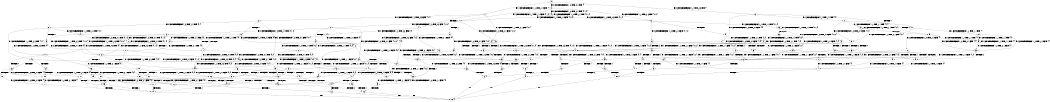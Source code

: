 digraph BCG {
size = "7, 10.5";
center = TRUE;
node [shape = circle];
0 [peripheries = 2];
0 -> 1 [label = "EX !1 !ATOMIC_EXCH_BRANCH (1, +1, TRUE, +1, 1, FALSE) !{}"];
0 -> 2 [label = "EX !2 !ATOMIC_EXCH_BRANCH (1, +0, TRUE, +0, 1, TRUE) !{}"];
0 -> 3 [label = "EX !0 !ATOMIC_EXCH_BRANCH (1, +1, TRUE, +0, 3, TRUE) !{}"];
1 -> 4 [label = "TERMINATE !1"];
1 -> 5 [label = "EX !2 !ATOMIC_EXCH_BRANCH (1, +0, TRUE, +0, 1, FALSE) !{0, 1}"];
1 -> 6 [label = "EX !0 !ATOMIC_EXCH_BRANCH (1, +1, TRUE, +0, 3, FALSE) !{0, 1}"];
2 -> 7 [label = "EX !1 !ATOMIC_EXCH_BRANCH (1, +1, TRUE, +1, 1, FALSE) !{0, 1, 2}"];
2 -> 8 [label = "EX !0 !ATOMIC_EXCH_BRANCH (1, +1, TRUE, +0, 3, TRUE) !{0, 1, 2}"];
2 -> 9 [label = "EX !2 !ATOMIC_EXCH_BRANCH (1, +0, TRUE, +0, 1, TRUE) !{0, 1, 2}"];
3 -> 10 [label = "TERMINATE !0"];
3 -> 11 [label = "EX !1 !ATOMIC_EXCH_BRANCH (1, +1, TRUE, +1, 1, TRUE) !{0}"];
3 -> 12 [label = "EX !2 !ATOMIC_EXCH_BRANCH (1, +0, TRUE, +0, 1, FALSE) !{0}"];
4 -> 13 [label = "EX !2 !ATOMIC_EXCH_BRANCH (1, +0, TRUE, +0, 1, FALSE) !{0}"];
4 -> 14 [label = "EX !0 !ATOMIC_EXCH_BRANCH (1, +1, TRUE, +0, 3, FALSE) !{0}"];
5 -> 15 [label = "TERMINATE !1"];
5 -> 16 [label = "TERMINATE !2"];
5 -> 17 [label = "EX !0 !ATOMIC_EXCH_BRANCH (1, +1, TRUE, +0, 3, TRUE) !{0, 1, 2}"];
6 -> 18 [label = "TERMINATE !1"];
6 -> 19 [label = "EX !2 !ATOMIC_EXCH_BRANCH (1, +0, TRUE, +0, 1, FALSE) !{0, 1}"];
6 -> 20 [label = "EX !0 !ATOMIC_EXCH_BRANCH (1, +0, TRUE, +1, 1, TRUE) !{0, 1}"];
7 -> 21 [label = "TERMINATE !1"];
7 -> 22 [label = "EX !0 !ATOMIC_EXCH_BRANCH (1, +1, TRUE, +0, 3, FALSE) !{0, 1, 2}"];
7 -> 23 [label = "EX !2 !ATOMIC_EXCH_BRANCH (1, +0, TRUE, +0, 1, FALSE) !{0, 1, 2}"];
8 -> 24 [label = "TERMINATE !0"];
8 -> 25 [label = "EX !1 !ATOMIC_EXCH_BRANCH (1, +1, TRUE, +1, 1, TRUE) !{0, 1, 2}"];
8 -> 26 [label = "EX !2 !ATOMIC_EXCH_BRANCH (1, +0, TRUE, +0, 1, FALSE) !{0, 1, 2}"];
9 -> 7 [label = "EX !1 !ATOMIC_EXCH_BRANCH (1, +1, TRUE, +1, 1, FALSE) !{0, 1, 2}"];
9 -> 8 [label = "EX !0 !ATOMIC_EXCH_BRANCH (1, +1, TRUE, +0, 3, TRUE) !{0, 1, 2}"];
9 -> 9 [label = "EX !2 !ATOMIC_EXCH_BRANCH (1, +0, TRUE, +0, 1, TRUE) !{0, 1, 2}"];
10 -> 27 [label = "EX !1 !ATOMIC_EXCH_BRANCH (1, +1, TRUE, +1, 1, TRUE) !{}"];
10 -> 28 [label = "EX !2 !ATOMIC_EXCH_BRANCH (1, +0, TRUE, +0, 1, FALSE) !{}"];
11 -> 29 [label = "TERMINATE !0"];
11 -> 30 [label = "EX !2 !ATOMIC_EXCH_BRANCH (1, +0, TRUE, +0, 1, FALSE) !{0, 1}"];
11 -> 31 [label = "EX !1 !ATOMIC_EXCH_BRANCH (1, +1, TRUE, +1, 1, TRUE) !{0, 1}"];
12 -> 32 [label = "TERMINATE !2"];
12 -> 33 [label = "TERMINATE !0"];
12 -> 17 [label = "EX !1 !ATOMIC_EXCH_BRANCH (1, +1, TRUE, +1, 1, FALSE) !{0, 1, 2}"];
13 -> 34 [label = "TERMINATE !2"];
13 -> 35 [label = "EX !0 !ATOMIC_EXCH_BRANCH (1, +1, TRUE, +0, 3, TRUE) !{0, 2}"];
14 -> 36 [label = "EX !2 !ATOMIC_EXCH_BRANCH (1, +0, TRUE, +0, 1, FALSE) !{0}"];
14 -> 37 [label = "EX !0 !ATOMIC_EXCH_BRANCH (1, +0, TRUE, +1, 1, TRUE) !{0}"];
15 -> 34 [label = "TERMINATE !2"];
15 -> 35 [label = "EX !0 !ATOMIC_EXCH_BRANCH (1, +1, TRUE, +0, 3, TRUE) !{0, 2}"];
16 -> 38 [label = "TERMINATE !1"];
16 -> 39 [label = "EX !0 !ATOMIC_EXCH_BRANCH (1, +1, TRUE, +0, 3, TRUE) !{0, 1}"];
17 -> 40 [label = "TERMINATE !1"];
17 -> 41 [label = "TERMINATE !2"];
17 -> 42 [label = "TERMINATE !0"];
18 -> 36 [label = "EX !2 !ATOMIC_EXCH_BRANCH (1, +0, TRUE, +0, 1, FALSE) !{0}"];
18 -> 37 [label = "EX !0 !ATOMIC_EXCH_BRANCH (1, +0, TRUE, +1, 1, TRUE) !{0}"];
19 -> 43 [label = "TERMINATE !1"];
19 -> 44 [label = "TERMINATE !2"];
19 -> 45 [label = "EX !0 !ATOMIC_EXCH_BRANCH (1, +0, TRUE, +1, 1, FALSE) !{0, 1, 2}"];
20 -> 46 [label = "TERMINATE !1"];
20 -> 47 [label = "EX !2 !ATOMIC_EXCH_BRANCH (1, +0, TRUE, +0, 1, TRUE) !{0, 1}"];
20 -> 48 [label = "EX !0 !ATOMIC_EXCH_BRANCH (1, +1, TRUE, +0, 3, TRUE) !{0, 1}"];
21 -> 49 [label = "EX !0 !ATOMIC_EXCH_BRANCH (1, +1, TRUE, +0, 3, FALSE) !{0, 2}"];
21 -> 50 [label = "EX !2 !ATOMIC_EXCH_BRANCH (1, +0, TRUE, +0, 1, FALSE) !{0, 2}"];
22 -> 51 [label = "TERMINATE !1"];
22 -> 52 [label = "EX !2 !ATOMIC_EXCH_BRANCH (1, +0, TRUE, +0, 1, FALSE) !{0, 1, 2}"];
22 -> 53 [label = "EX !0 !ATOMIC_EXCH_BRANCH (1, +0, TRUE, +1, 1, TRUE) !{0, 1, 2}"];
23 -> 15 [label = "TERMINATE !1"];
23 -> 16 [label = "TERMINATE !2"];
23 -> 17 [label = "EX !0 !ATOMIC_EXCH_BRANCH (1, +1, TRUE, +0, 3, TRUE) !{0, 1, 2}"];
24 -> 54 [label = "EX !1 !ATOMIC_EXCH_BRANCH (1, +1, TRUE, +1, 1, TRUE) !{1, 2}"];
24 -> 55 [label = "EX !2 !ATOMIC_EXCH_BRANCH (1, +0, TRUE, +0, 1, FALSE) !{1, 2}"];
25 -> 56 [label = "TERMINATE !0"];
25 -> 57 [label = "EX !2 !ATOMIC_EXCH_BRANCH (1, +0, TRUE, +0, 1, FALSE) !{0, 1, 2}"];
25 -> 25 [label = "EX !1 !ATOMIC_EXCH_BRANCH (1, +1, TRUE, +1, 1, TRUE) !{0, 1, 2}"];
26 -> 32 [label = "TERMINATE !2"];
26 -> 33 [label = "TERMINATE !0"];
26 -> 17 [label = "EX !1 !ATOMIC_EXCH_BRANCH (1, +1, TRUE, +1, 1, FALSE) !{0, 1, 2}"];
27 -> 58 [label = "EX !2 !ATOMIC_EXCH_BRANCH (1, +0, TRUE, +0, 1, FALSE) !{1}"];
27 -> 59 [label = "EX !1 !ATOMIC_EXCH_BRANCH (1, +1, TRUE, +1, 1, TRUE) !{1}"];
28 -> 60 [label = "TERMINATE !2"];
28 -> 61 [label = "EX !1 !ATOMIC_EXCH_BRANCH (1, +1, TRUE, +1, 1, FALSE) !{1, 2}"];
29 -> 58 [label = "EX !2 !ATOMIC_EXCH_BRANCH (1, +0, TRUE, +0, 1, FALSE) !{1}"];
29 -> 59 [label = "EX !1 !ATOMIC_EXCH_BRANCH (1, +1, TRUE, +1, 1, TRUE) !{1}"];
30 -> 62 [label = "TERMINATE !2"];
30 -> 63 [label = "TERMINATE !0"];
30 -> 17 [label = "EX !1 !ATOMIC_EXCH_BRANCH (1, +1, TRUE, +1, 1, FALSE) !{0, 1, 2}"];
31 -> 29 [label = "TERMINATE !0"];
31 -> 30 [label = "EX !2 !ATOMIC_EXCH_BRANCH (1, +0, TRUE, +0, 1, FALSE) !{0, 1}"];
31 -> 31 [label = "EX !1 !ATOMIC_EXCH_BRANCH (1, +1, TRUE, +1, 1, TRUE) !{0, 1}"];
32 -> 64 [label = "TERMINATE !0"];
32 -> 39 [label = "EX !1 !ATOMIC_EXCH_BRANCH (1, +1, TRUE, +1, 1, FALSE) !{0, 1}"];
33 -> 60 [label = "TERMINATE !2"];
33 -> 61 [label = "EX !1 !ATOMIC_EXCH_BRANCH (1, +1, TRUE, +1, 1, FALSE) !{1, 2}"];
34 -> 65 [label = "EX !0 !ATOMIC_EXCH_BRANCH (1, +1, TRUE, +0, 3, TRUE) !{0}"];
35 -> 66 [label = "TERMINATE !2"];
35 -> 67 [label = "TERMINATE !0"];
36 -> 68 [label = "TERMINATE !2"];
36 -> 69 [label = "EX !0 !ATOMIC_EXCH_BRANCH (1, +0, TRUE, +1, 1, FALSE) !{0, 2}"];
37 -> 70 [label = "EX !2 !ATOMIC_EXCH_BRANCH (1, +0, TRUE, +0, 1, TRUE) !{0}"];
37 -> 71 [label = "EX !0 !ATOMIC_EXCH_BRANCH (1, +1, TRUE, +0, 3, TRUE) !{0}"];
38 -> 65 [label = "EX !0 !ATOMIC_EXCH_BRANCH (1, +1, TRUE, +0, 3, TRUE) !{0}"];
39 -> 72 [label = "TERMINATE !1"];
39 -> 73 [label = "TERMINATE !0"];
40 -> 66 [label = "TERMINATE !2"];
40 -> 67 [label = "TERMINATE !0"];
41 -> 72 [label = "TERMINATE !1"];
41 -> 73 [label = "TERMINATE !0"];
42 -> 74 [label = "TERMINATE !1"];
42 -> 75 [label = "TERMINATE !2"];
43 -> 68 [label = "TERMINATE !2"];
43 -> 69 [label = "EX !0 !ATOMIC_EXCH_BRANCH (1, +0, TRUE, +1, 1, FALSE) !{0, 2}"];
44 -> 76 [label = "TERMINATE !1"];
44 -> 77 [label = "EX !0 !ATOMIC_EXCH_BRANCH (1, +0, TRUE, +1, 1, FALSE) !{0, 1}"];
45 -> 78 [label = "TERMINATE !1"];
45 -> 79 [label = "TERMINATE !2"];
45 -> 80 [label = "TERMINATE !0"];
46 -> 70 [label = "EX !2 !ATOMIC_EXCH_BRANCH (1, +0, TRUE, +0, 1, TRUE) !{0}"];
46 -> 71 [label = "EX !0 !ATOMIC_EXCH_BRANCH (1, +1, TRUE, +0, 3, TRUE) !{0}"];
47 -> 81 [label = "TERMINATE !1"];
47 -> 82 [label = "EX !2 !ATOMIC_EXCH_BRANCH (1, +0, TRUE, +0, 1, TRUE) !{0, 1, 2}"];
47 -> 83 [label = "EX !0 !ATOMIC_EXCH_BRANCH (1, +1, TRUE, +0, 3, TRUE) !{0, 1, 2}"];
48 -> 84 [label = "TERMINATE !1"];
48 -> 85 [label = "TERMINATE !0"];
48 -> 86 [label = "EX !2 !ATOMIC_EXCH_BRANCH (1, +0, TRUE, +0, 1, FALSE) !{0, 1}"];
49 -> 87 [label = "EX !2 !ATOMIC_EXCH_BRANCH (1, +0, TRUE, +0, 1, FALSE) !{0, 2}"];
49 -> 88 [label = "EX !0 !ATOMIC_EXCH_BRANCH (1, +0, TRUE, +1, 1, TRUE) !{0, 2}"];
50 -> 34 [label = "TERMINATE !2"];
50 -> 35 [label = "EX !0 !ATOMIC_EXCH_BRANCH (1, +1, TRUE, +0, 3, TRUE) !{0, 2}"];
51 -> 87 [label = "EX !2 !ATOMIC_EXCH_BRANCH (1, +0, TRUE, +0, 1, FALSE) !{0, 2}"];
51 -> 88 [label = "EX !0 !ATOMIC_EXCH_BRANCH (1, +0, TRUE, +1, 1, TRUE) !{0, 2}"];
52 -> 43 [label = "TERMINATE !1"];
52 -> 44 [label = "TERMINATE !2"];
52 -> 45 [label = "EX !0 !ATOMIC_EXCH_BRANCH (1, +0, TRUE, +1, 1, FALSE) !{0, 1, 2}"];
53 -> 81 [label = "TERMINATE !1"];
53 -> 82 [label = "EX !2 !ATOMIC_EXCH_BRANCH (1, +0, TRUE, +0, 1, TRUE) !{0, 1, 2}"];
53 -> 83 [label = "EX !0 !ATOMIC_EXCH_BRANCH (1, +1, TRUE, +0, 3, TRUE) !{0, 1, 2}"];
54 -> 89 [label = "EX !2 !ATOMIC_EXCH_BRANCH (1, +0, TRUE, +0, 1, FALSE) !{1, 2}"];
54 -> 54 [label = "EX !1 !ATOMIC_EXCH_BRANCH (1, +1, TRUE, +1, 1, TRUE) !{1, 2}"];
55 -> 60 [label = "TERMINATE !2"];
55 -> 61 [label = "EX !1 !ATOMIC_EXCH_BRANCH (1, +1, TRUE, +1, 1, FALSE) !{1, 2}"];
56 -> 89 [label = "EX !2 !ATOMIC_EXCH_BRANCH (1, +0, TRUE, +0, 1, FALSE) !{1, 2}"];
56 -> 54 [label = "EX !1 !ATOMIC_EXCH_BRANCH (1, +1, TRUE, +1, 1, TRUE) !{1, 2}"];
57 -> 62 [label = "TERMINATE !2"];
57 -> 63 [label = "TERMINATE !0"];
57 -> 17 [label = "EX !1 !ATOMIC_EXCH_BRANCH (1, +1, TRUE, +1, 1, FALSE) !{0, 1, 2}"];
58 -> 90 [label = "TERMINATE !2"];
58 -> 61 [label = "EX !1 !ATOMIC_EXCH_BRANCH (1, +1, TRUE, +1, 1, FALSE) !{1, 2}"];
59 -> 58 [label = "EX !2 !ATOMIC_EXCH_BRANCH (1, +0, TRUE, +0, 1, FALSE) !{1}"];
59 -> 59 [label = "EX !1 !ATOMIC_EXCH_BRANCH (1, +1, TRUE, +1, 1, TRUE) !{1}"];
60 -> 91 [label = "EX !1 !ATOMIC_EXCH_BRANCH (1, +1, TRUE, +1, 1, FALSE) !{1}"];
61 -> 74 [label = "TERMINATE !1"];
61 -> 75 [label = "TERMINATE !2"];
62 -> 92 [label = "TERMINATE !0"];
62 -> 39 [label = "EX !1 !ATOMIC_EXCH_BRANCH (1, +1, TRUE, +1, 1, FALSE) !{0, 1}"];
63 -> 90 [label = "TERMINATE !2"];
63 -> 61 [label = "EX !1 !ATOMIC_EXCH_BRANCH (1, +1, TRUE, +1, 1, FALSE) !{1, 2}"];
64 -> 91 [label = "EX !1 !ATOMIC_EXCH_BRANCH (1, +1, TRUE, +1, 1, FALSE) !{1}"];
65 -> 93 [label = "TERMINATE !0"];
66 -> 93 [label = "TERMINATE !0"];
67 -> 94 [label = "TERMINATE !2"];
68 -> 95 [label = "EX !0 !ATOMIC_EXCH_BRANCH (1, +0, TRUE, +1, 1, FALSE) !{0}"];
69 -> 96 [label = "TERMINATE !2"];
69 -> 97 [label = "TERMINATE !0"];
70 -> 98 [label = "EX !2 !ATOMIC_EXCH_BRANCH (1, +0, TRUE, +0, 1, TRUE) !{0, 2}"];
70 -> 99 [label = "EX !0 !ATOMIC_EXCH_BRANCH (1, +1, TRUE, +0, 3, TRUE) !{0, 2}"];
71 -> 100 [label = "TERMINATE !0"];
71 -> 101 [label = "EX !2 !ATOMIC_EXCH_BRANCH (1, +0, TRUE, +0, 1, FALSE) !{0}"];
72 -> 93 [label = "TERMINATE !0"];
73 -> 102 [label = "TERMINATE !1"];
74 -> 94 [label = "TERMINATE !2"];
75 -> 102 [label = "TERMINATE !1"];
76 -> 95 [label = "EX !0 !ATOMIC_EXCH_BRANCH (1, +0, TRUE, +1, 1, FALSE) !{0}"];
77 -> 103 [label = "TERMINATE !1"];
77 -> 104 [label = "TERMINATE !0"];
78 -> 96 [label = "TERMINATE !2"];
78 -> 97 [label = "TERMINATE !0"];
79 -> 103 [label = "TERMINATE !1"];
79 -> 104 [label = "TERMINATE !0"];
80 -> 105 [label = "TERMINATE !1"];
80 -> 106 [label = "TERMINATE !2"];
81 -> 98 [label = "EX !2 !ATOMIC_EXCH_BRANCH (1, +0, TRUE, +0, 1, TRUE) !{0, 2}"];
81 -> 99 [label = "EX !0 !ATOMIC_EXCH_BRANCH (1, +1, TRUE, +0, 3, TRUE) !{0, 2}"];
82 -> 81 [label = "TERMINATE !1"];
82 -> 82 [label = "EX !2 !ATOMIC_EXCH_BRANCH (1, +0, TRUE, +0, 1, TRUE) !{0, 1, 2}"];
82 -> 83 [label = "EX !0 !ATOMIC_EXCH_BRANCH (1, +1, TRUE, +0, 3, TRUE) !{0, 1, 2}"];
83 -> 107 [label = "TERMINATE !1"];
83 -> 108 [label = "TERMINATE !0"];
83 -> 109 [label = "EX !2 !ATOMIC_EXCH_BRANCH (1, +0, TRUE, +0, 1, FALSE) !{0, 1, 2}"];
84 -> 100 [label = "TERMINATE !0"];
84 -> 101 [label = "EX !2 !ATOMIC_EXCH_BRANCH (1, +0, TRUE, +0, 1, FALSE) !{0}"];
85 -> 110 [label = "TERMINATE !1"];
85 -> 111 [label = "EX !2 !ATOMIC_EXCH_BRANCH (1, +0, TRUE, +0, 1, FALSE) !{1}"];
86 -> 78 [label = "TERMINATE !1"];
86 -> 79 [label = "TERMINATE !2"];
86 -> 80 [label = "TERMINATE !0"];
87 -> 68 [label = "TERMINATE !2"];
87 -> 69 [label = "EX !0 !ATOMIC_EXCH_BRANCH (1, +0, TRUE, +1, 1, FALSE) !{0, 2}"];
88 -> 98 [label = "EX !2 !ATOMIC_EXCH_BRANCH (1, +0, TRUE, +0, 1, TRUE) !{0, 2}"];
88 -> 99 [label = "EX !0 !ATOMIC_EXCH_BRANCH (1, +1, TRUE, +0, 3, TRUE) !{0, 2}"];
89 -> 90 [label = "TERMINATE !2"];
89 -> 61 [label = "EX !1 !ATOMIC_EXCH_BRANCH (1, +1, TRUE, +1, 1, FALSE) !{1, 2}"];
90 -> 91 [label = "EX !1 !ATOMIC_EXCH_BRANCH (1, +1, TRUE, +1, 1, FALSE) !{1}"];
91 -> 102 [label = "TERMINATE !1"];
92 -> 91 [label = "EX !1 !ATOMIC_EXCH_BRANCH (1, +1, TRUE, +1, 1, FALSE) !{1}"];
93 -> 112 [label = "exit"];
94 -> 112 [label = "exit"];
95 -> 113 [label = "TERMINATE !0"];
96 -> 113 [label = "TERMINATE !0"];
97 -> 114 [label = "TERMINATE !2"];
98 -> 98 [label = "EX !2 !ATOMIC_EXCH_BRANCH (1, +0, TRUE, +0, 1, TRUE) !{0, 2}"];
98 -> 99 [label = "EX !0 !ATOMIC_EXCH_BRANCH (1, +1, TRUE, +0, 3, TRUE) !{0, 2}"];
99 -> 115 [label = "TERMINATE !0"];
99 -> 116 [label = "EX !2 !ATOMIC_EXCH_BRANCH (1, +0, TRUE, +0, 1, FALSE) !{0, 2}"];
100 -> 117 [label = "EX !2 !ATOMIC_EXCH_BRANCH (1, +0, TRUE, +0, 1, FALSE) !{}"];
101 -> 96 [label = "TERMINATE !2"];
101 -> 97 [label = "TERMINATE !0"];
102 -> 112 [label = "exit"];
103 -> 113 [label = "TERMINATE !0"];
104 -> 118 [label = "TERMINATE !1"];
105 -> 114 [label = "TERMINATE !2"];
106 -> 118 [label = "TERMINATE !1"];
107 -> 115 [label = "TERMINATE !0"];
107 -> 116 [label = "EX !2 !ATOMIC_EXCH_BRANCH (1, +0, TRUE, +0, 1, FALSE) !{0, 2}"];
108 -> 119 [label = "TERMINATE !1"];
108 -> 120 [label = "EX !2 !ATOMIC_EXCH_BRANCH (1, +0, TRUE, +0, 1, FALSE) !{1, 2}"];
109 -> 78 [label = "TERMINATE !1"];
109 -> 79 [label = "TERMINATE !2"];
109 -> 80 [label = "TERMINATE !0"];
110 -> 117 [label = "EX !2 !ATOMIC_EXCH_BRANCH (1, +0, TRUE, +0, 1, FALSE) !{}"];
111 -> 105 [label = "TERMINATE !1"];
111 -> 106 [label = "TERMINATE !2"];
113 -> 112 [label = "exit"];
114 -> 112 [label = "exit"];
115 -> 121 [label = "EX !2 !ATOMIC_EXCH_BRANCH (1, +0, TRUE, +0, 1, FALSE) !{2}"];
116 -> 96 [label = "TERMINATE !2"];
116 -> 97 [label = "TERMINATE !0"];
117 -> 114 [label = "TERMINATE !2"];
118 -> 112 [label = "exit"];
119 -> 121 [label = "EX !2 !ATOMIC_EXCH_BRANCH (1, +0, TRUE, +0, 1, FALSE) !{2}"];
120 -> 105 [label = "TERMINATE !1"];
120 -> 106 [label = "TERMINATE !2"];
121 -> 114 [label = "TERMINATE !2"];
}
